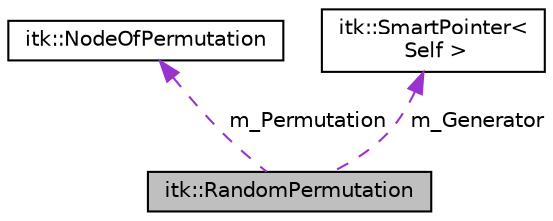 digraph "itk::RandomPermutation"
{
 // LATEX_PDF_SIZE
  edge [fontname="Helvetica",fontsize="10",labelfontname="Helvetica",labelfontsize="10"];
  node [fontname="Helvetica",fontsize="10",shape=record];
  Node1 [label="itk::RandomPermutation",height=0.2,width=0.4,color="black", fillcolor="grey75", style="filled", fontcolor="black",tooltip="Produce a random permutation of a collection."];
  Node2 -> Node1 [dir="back",color="darkorchid3",fontsize="10",style="dashed",label=" m_Permutation" ,fontname="Helvetica"];
  Node2 [label="itk::NodeOfPermutation",height=0.2,width=0.4,color="black", fillcolor="white", style="filled",URL="$classitk_1_1NodeOfPermutation.html",tooltip="A node to be used when computing permutations."];
  Node3 -> Node1 [dir="back",color="darkorchid3",fontsize="10",style="dashed",label=" m_Generator" ,fontname="Helvetica"];
  Node3 [label="itk::SmartPointer\<\l Self \>",height=0.2,width=0.4,color="black", fillcolor="white", style="filled",URL="$classitk_1_1SmartPointer.html",tooltip=" "];
}

